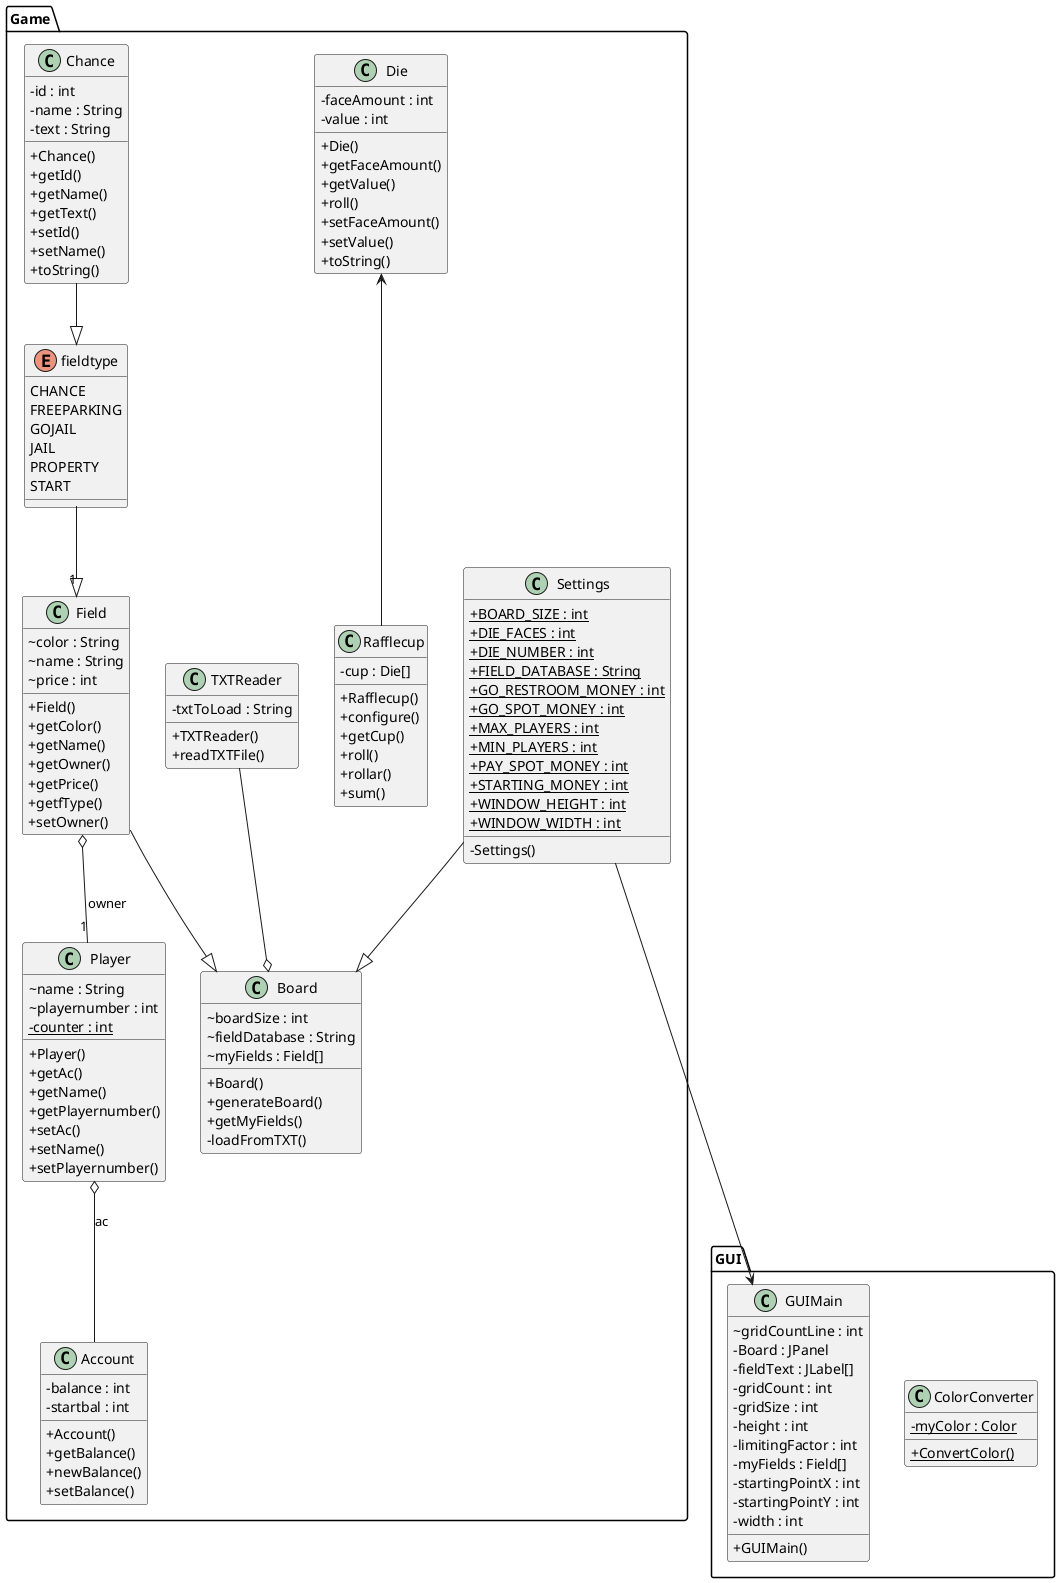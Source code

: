 @startuml

skinparam classAttributeIconSize 0

  namespace Game {
    class Game.Account {
        - balance : int
        - startbal : int
        + Account()
        + getBalance()
        + newBalance()
        + setBalance()
    }
  }
  namespace Game {
    class Game.Board {
        ~ boardSize : int
        ~ fieldDatabase : String
        ~ myFields : Field[]
        + Board()
        + generateBoard()
        + getMyFields()
        - loadFromTXT()
    }
  }

  namespace Game {
    class Game.Chance {
        - id : int
        - name : String
        - text : String
        + Chance()
        + getId()
        + getName()
        + getText()
        + setId()
        + setName()
        + toString()
    }
  }

  namespace Game {
    class Game.Die {
        - faceAmount : int
        - value : int
        + Die()
        + getFaceAmount()
        + getValue()
        + roll()
        + setFaceAmount()
        + setValue()
        + toString()
    }
  }

  namespace Game {
    class Game.Field {
        ~ color : String
        ~ name : String
        ~ price : int
        + Field()
        + getColor()
        + getName()
        + getOwner()
        + getPrice()
        + getfType()
        + setOwner()
    }
  }

  namespace Game {
    enum fieldtype {
      CHANCE
      FREEPARKING
      GOJAIL
      JAIL
      PROPERTY
      START
    }
  }

  namespace Game {
    class Game.Player {
        ~ name : String
        ~ playernumber : int
        {static} - counter : int
        + Player()
        + getAc()
        + getName()
        + getPlayernumber()
        + setAc()
        + setName()
        + setPlayernumber()
    }
  }

  namespace Game {
    class Game.Rafflecup {
        - cup : Die[]
        + Rafflecup()
        + configure()
        + getCup()
        + roll()
        + rollar()
        + sum()
    }
  }

  namespace Game {
    class Game.Settings {
        {static} + BOARD_SIZE : int
        {static} + DIE_FACES : int
        {static} + DIE_NUMBER : int
        {static} + FIELD_DATABASE : String
        {static} + GO_RESTROOM_MONEY : int
        {static} + GO_SPOT_MONEY : int
        {static} + MAX_PLAYERS : int
        {static} + MIN_PLAYERS : int
        {static} + PAY_SPOT_MONEY : int
        {static} + STARTING_MONEY : int
        {static} + WINDOW_HEIGHT : int
        {static} + WINDOW_WIDTH : int
        - Settings()
    }
  }

  namespace Game {
    class Game.TXTReader {
        - txtToLoad : String
        + TXTReader()
        + readTXTFile()
    }
  }

  namespace GUI {
      class GUI.ColorConverter {
          {static} - myColor : Color
          {static} + ConvertColor()
      }
    }

    namespace GUI {
      class GUI.GUIMain {
          ~ gridCountLine : int
          - Board : JPanel
          - fieldText : JLabel[]
          - gridCount : int
          - gridSize : int
          - height : int
          - limitingFactor : int
          - myFields : Field[]
          - startingPointX : int
          - startingPointY : int
          - width : int
          + GUIMain()
      }
    }

  Game.Field o-- "1" Game.Player : owner

  Game.Player o-- Game.Account : ac
    Game.Field --|> Game.Board
    Game.Settings --|> Game.Board
Game.Die <--- Game.Rafflecup
Game.fieldtype --|> "1" Game.Field
Game.Settings ---> GUI.GUIMain
Game.Chance --|> Game.fieldtype
Game.TXTReader --o Game.Board

@enduml